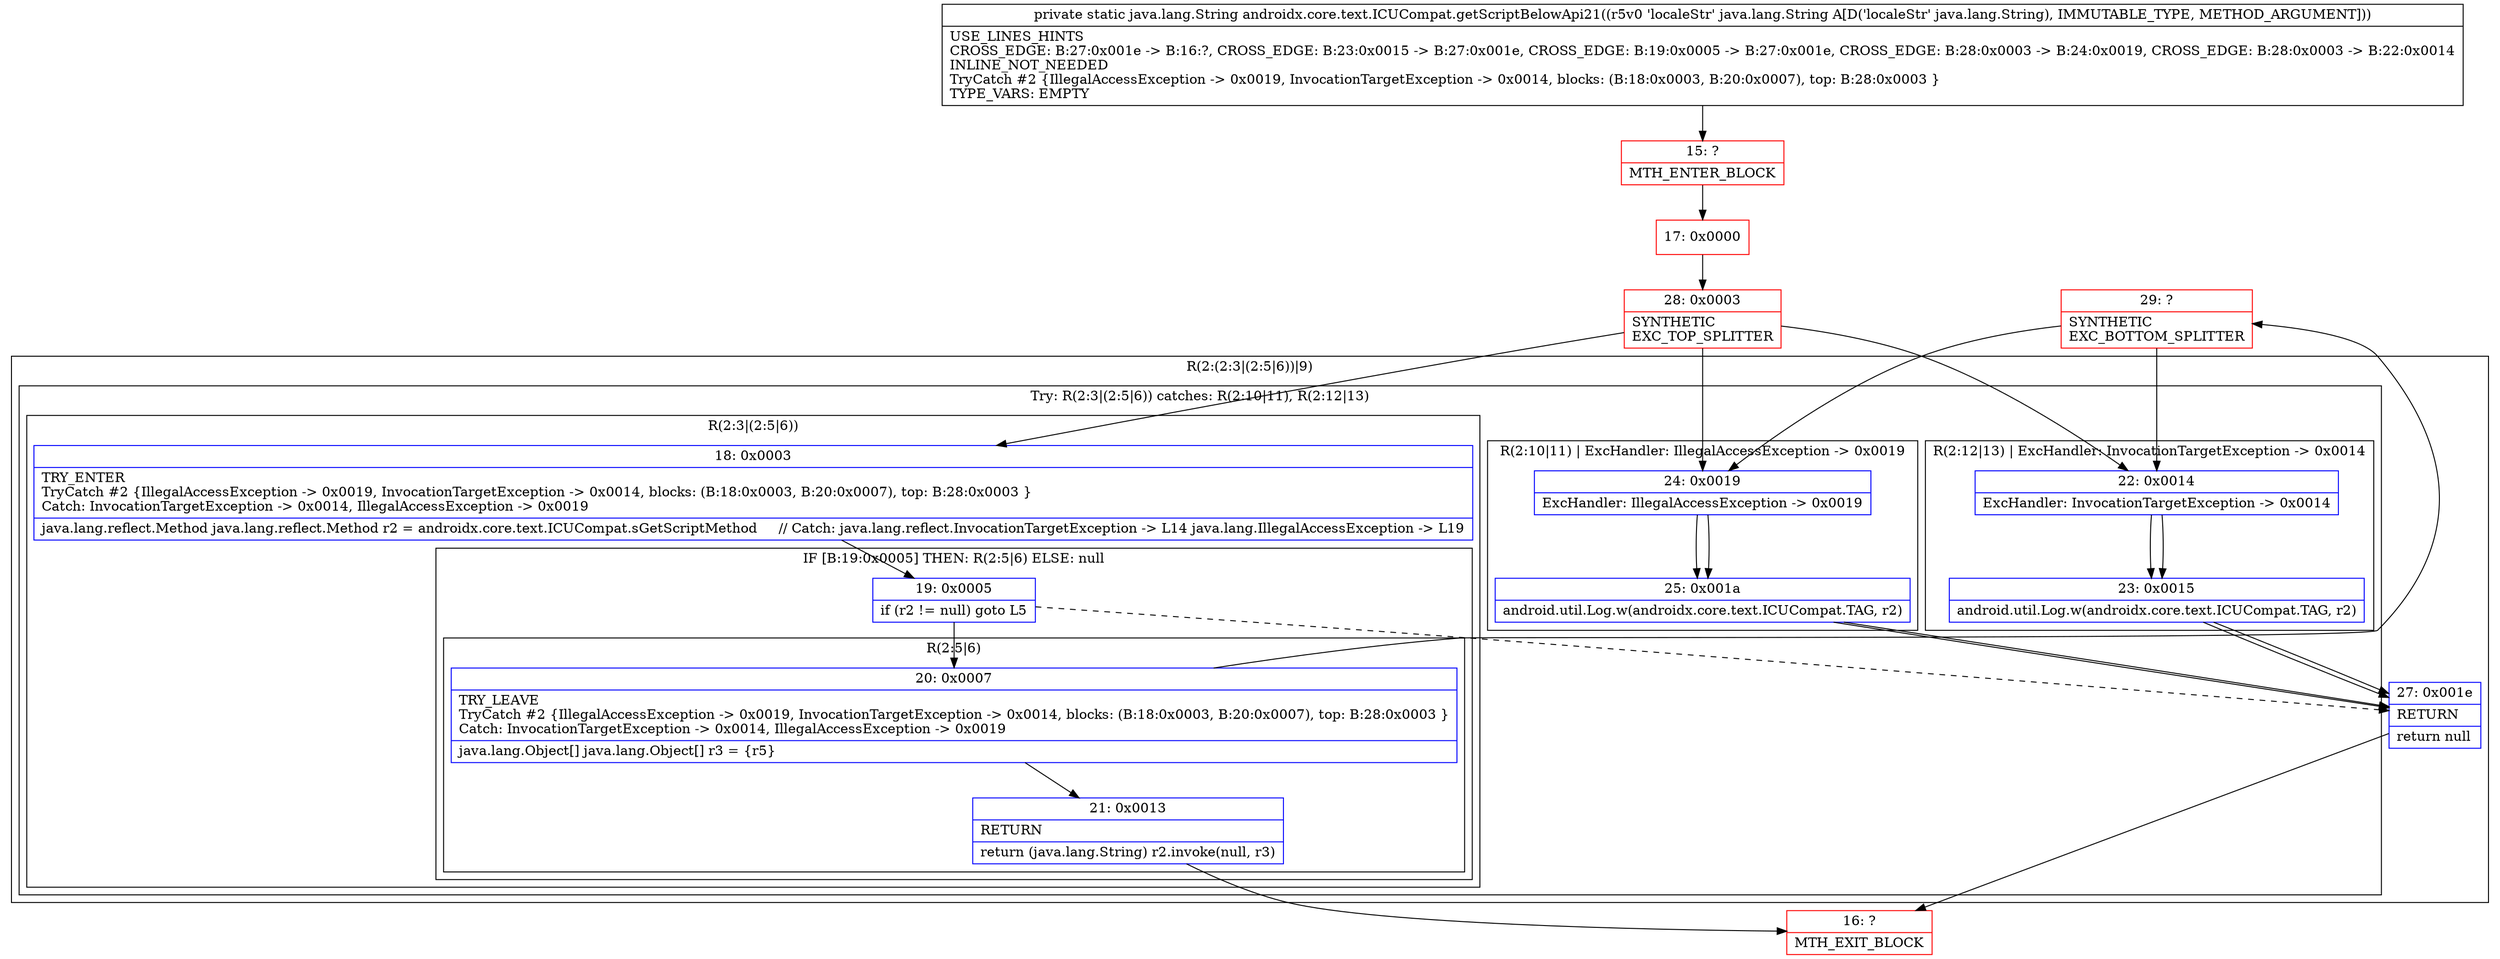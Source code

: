 digraph "CFG forandroidx.core.text.ICUCompat.getScriptBelowApi21(Ljava\/lang\/String;)Ljava\/lang\/String;" {
subgraph cluster_Region_968699747 {
label = "R(2:(2:3|(2:5|6))|9)";
node [shape=record,color=blue];
subgraph cluster_TryCatchRegion_68839446 {
label = "Try: R(2:3|(2:5|6)) catches: R(2:10|11), R(2:12|13)";
node [shape=record,color=blue];
subgraph cluster_Region_1465949361 {
label = "R(2:3|(2:5|6))";
node [shape=record,color=blue];
Node_18 [shape=record,label="{18\:\ 0x0003|TRY_ENTER\lTryCatch #2 \{IllegalAccessException \-\> 0x0019, InvocationTargetException \-\> 0x0014, blocks: (B:18:0x0003, B:20:0x0007), top: B:28:0x0003 \}\lCatch: InvocationTargetException \-\> 0x0014, IllegalAccessException \-\> 0x0019\l|java.lang.reflect.Method java.lang.reflect.Method r2 = androidx.core.text.ICUCompat.sGetScriptMethod     \/\/ Catch: java.lang.reflect.InvocationTargetException \-\> L14 java.lang.IllegalAccessException \-\> L19\l}"];
subgraph cluster_IfRegion_1857615871 {
label = "IF [B:19:0x0005] THEN: R(2:5|6) ELSE: null";
node [shape=record,color=blue];
Node_19 [shape=record,label="{19\:\ 0x0005|if (r2 != null) goto L5\l}"];
subgraph cluster_Region_376445770 {
label = "R(2:5|6)";
node [shape=record,color=blue];
Node_20 [shape=record,label="{20\:\ 0x0007|TRY_LEAVE\lTryCatch #2 \{IllegalAccessException \-\> 0x0019, InvocationTargetException \-\> 0x0014, blocks: (B:18:0x0003, B:20:0x0007), top: B:28:0x0003 \}\lCatch: InvocationTargetException \-\> 0x0014, IllegalAccessException \-\> 0x0019\l|java.lang.Object[] java.lang.Object[] r3 = \{r5\}\l}"];
Node_21 [shape=record,label="{21\:\ 0x0013|RETURN\l|return (java.lang.String) r2.invoke(null, r3)\l}"];
}
}
}
subgraph cluster_Region_1077155892 {
label = "R(2:10|11) | ExcHandler: IllegalAccessException \-\> 0x0019\l";
node [shape=record,color=blue];
Node_24 [shape=record,label="{24\:\ 0x0019|ExcHandler: IllegalAccessException \-\> 0x0019\l}"];
Node_25 [shape=record,label="{25\:\ 0x001a|android.util.Log.w(androidx.core.text.ICUCompat.TAG, r2)\l}"];
}
subgraph cluster_Region_1129518222 {
label = "R(2:12|13) | ExcHandler: InvocationTargetException \-\> 0x0014\l";
node [shape=record,color=blue];
Node_22 [shape=record,label="{22\:\ 0x0014|ExcHandler: InvocationTargetException \-\> 0x0014\l}"];
Node_23 [shape=record,label="{23\:\ 0x0015|android.util.Log.w(androidx.core.text.ICUCompat.TAG, r2)\l}"];
}
}
Node_27 [shape=record,label="{27\:\ 0x001e|RETURN\l|return null\l}"];
}
subgraph cluster_Region_1077155892 {
label = "R(2:10|11) | ExcHandler: IllegalAccessException \-\> 0x0019\l";
node [shape=record,color=blue];
Node_24 [shape=record,label="{24\:\ 0x0019|ExcHandler: IllegalAccessException \-\> 0x0019\l}"];
Node_25 [shape=record,label="{25\:\ 0x001a|android.util.Log.w(androidx.core.text.ICUCompat.TAG, r2)\l}"];
}
subgraph cluster_Region_1129518222 {
label = "R(2:12|13) | ExcHandler: InvocationTargetException \-\> 0x0014\l";
node [shape=record,color=blue];
Node_22 [shape=record,label="{22\:\ 0x0014|ExcHandler: InvocationTargetException \-\> 0x0014\l}"];
Node_23 [shape=record,label="{23\:\ 0x0015|android.util.Log.w(androidx.core.text.ICUCompat.TAG, r2)\l}"];
}
Node_15 [shape=record,color=red,label="{15\:\ ?|MTH_ENTER_BLOCK\l}"];
Node_17 [shape=record,color=red,label="{17\:\ 0x0000}"];
Node_28 [shape=record,color=red,label="{28\:\ 0x0003|SYNTHETIC\lEXC_TOP_SPLITTER\l}"];
Node_16 [shape=record,color=red,label="{16\:\ ?|MTH_EXIT_BLOCK\l}"];
Node_29 [shape=record,color=red,label="{29\:\ ?|SYNTHETIC\lEXC_BOTTOM_SPLITTER\l}"];
MethodNode[shape=record,label="{private static java.lang.String androidx.core.text.ICUCompat.getScriptBelowApi21((r5v0 'localeStr' java.lang.String A[D('localeStr' java.lang.String), IMMUTABLE_TYPE, METHOD_ARGUMENT]))  | USE_LINES_HINTS\lCROSS_EDGE: B:27:0x001e \-\> B:16:?, CROSS_EDGE: B:23:0x0015 \-\> B:27:0x001e, CROSS_EDGE: B:19:0x0005 \-\> B:27:0x001e, CROSS_EDGE: B:28:0x0003 \-\> B:24:0x0019, CROSS_EDGE: B:28:0x0003 \-\> B:22:0x0014\lINLINE_NOT_NEEDED\lTryCatch #2 \{IllegalAccessException \-\> 0x0019, InvocationTargetException \-\> 0x0014, blocks: (B:18:0x0003, B:20:0x0007), top: B:28:0x0003 \}\lTYPE_VARS: EMPTY\l}"];
MethodNode -> Node_15;Node_18 -> Node_19;
Node_19 -> Node_20;
Node_19 -> Node_27[style=dashed];
Node_20 -> Node_21;
Node_20 -> Node_29;
Node_21 -> Node_16;
Node_24 -> Node_25;
Node_25 -> Node_27;
Node_22 -> Node_23;
Node_23 -> Node_27;
Node_27 -> Node_16;
Node_24 -> Node_25;
Node_25 -> Node_27;
Node_22 -> Node_23;
Node_23 -> Node_27;
Node_15 -> Node_17;
Node_17 -> Node_28;
Node_28 -> Node_18;
Node_28 -> Node_24;
Node_28 -> Node_22;
Node_29 -> Node_24;
Node_29 -> Node_22;
}


